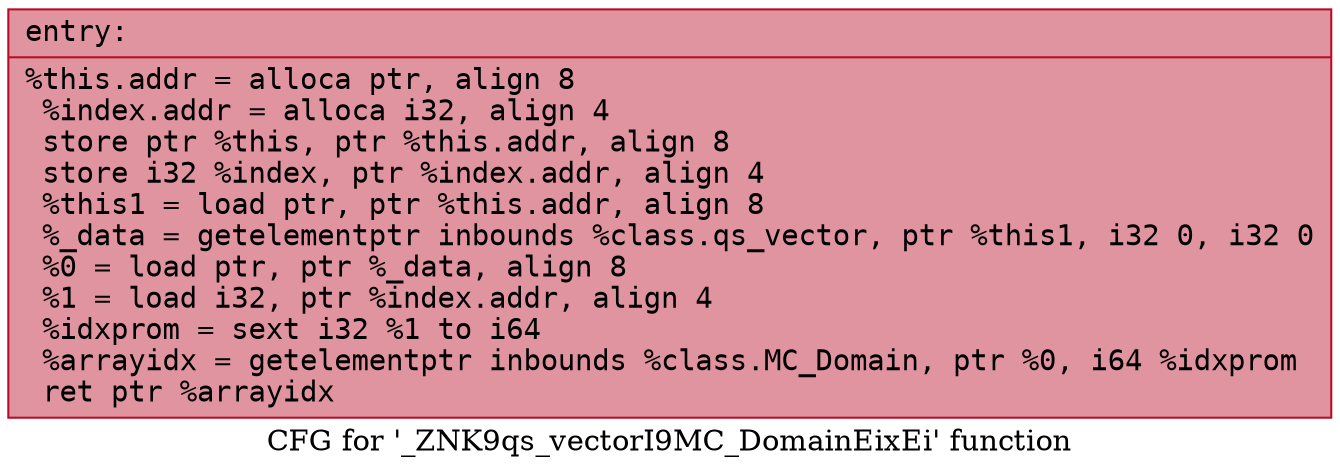 digraph "CFG for '_ZNK9qs_vectorI9MC_DomainEixEi' function" {
	label="CFG for '_ZNK9qs_vectorI9MC_DomainEixEi' function";

	Node0x55dab48e3210 [shape=record,color="#b70d28ff", style=filled, fillcolor="#b70d2870" fontname="Courier",label="{entry:\l|  %this.addr = alloca ptr, align 8\l  %index.addr = alloca i32, align 4\l  store ptr %this, ptr %this.addr, align 8\l  store i32 %index, ptr %index.addr, align 4\l  %this1 = load ptr, ptr %this.addr, align 8\l  %_data = getelementptr inbounds %class.qs_vector, ptr %this1, i32 0, i32 0\l  %0 = load ptr, ptr %_data, align 8\l  %1 = load i32, ptr %index.addr, align 4\l  %idxprom = sext i32 %1 to i64\l  %arrayidx = getelementptr inbounds %class.MC_Domain, ptr %0, i64 %idxprom\l  ret ptr %arrayidx\l}"];
}
